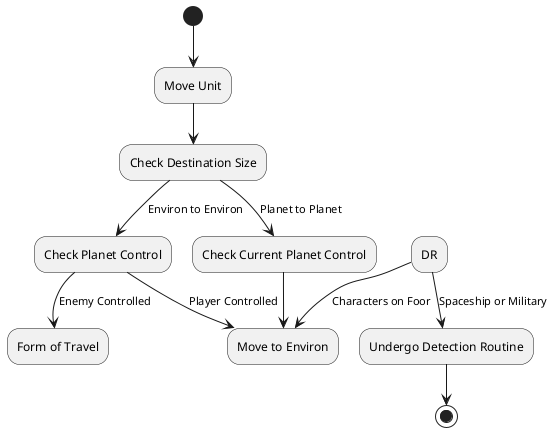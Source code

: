 'Movement Activity Diagram
'Written by Chris Waltrip

@startuml

'title Activity Diagram\Movement\Chris Waltrip

(*) --> "Move Unit" as MU
    MU --> "Check Destination Size" as CDS
    CDS -->[Environ to Environ] "Check Planet Control" as CPC
        CPC -->[Player Controlled] "Move to Environ"
        CPC -->[Enemy Controlled] "Form of Travel" as FT
            DR -->[Spaceship or Military] "Undergo Detection Routine" as UDR
                UDR --> (*)
            DR -->[Characters on Foor] "Move to Environ"
    CDS -->[Planet to Planet] "Check Current Planet Control" as CCPC
    CCPC --> "Move to Environ"

@enduml